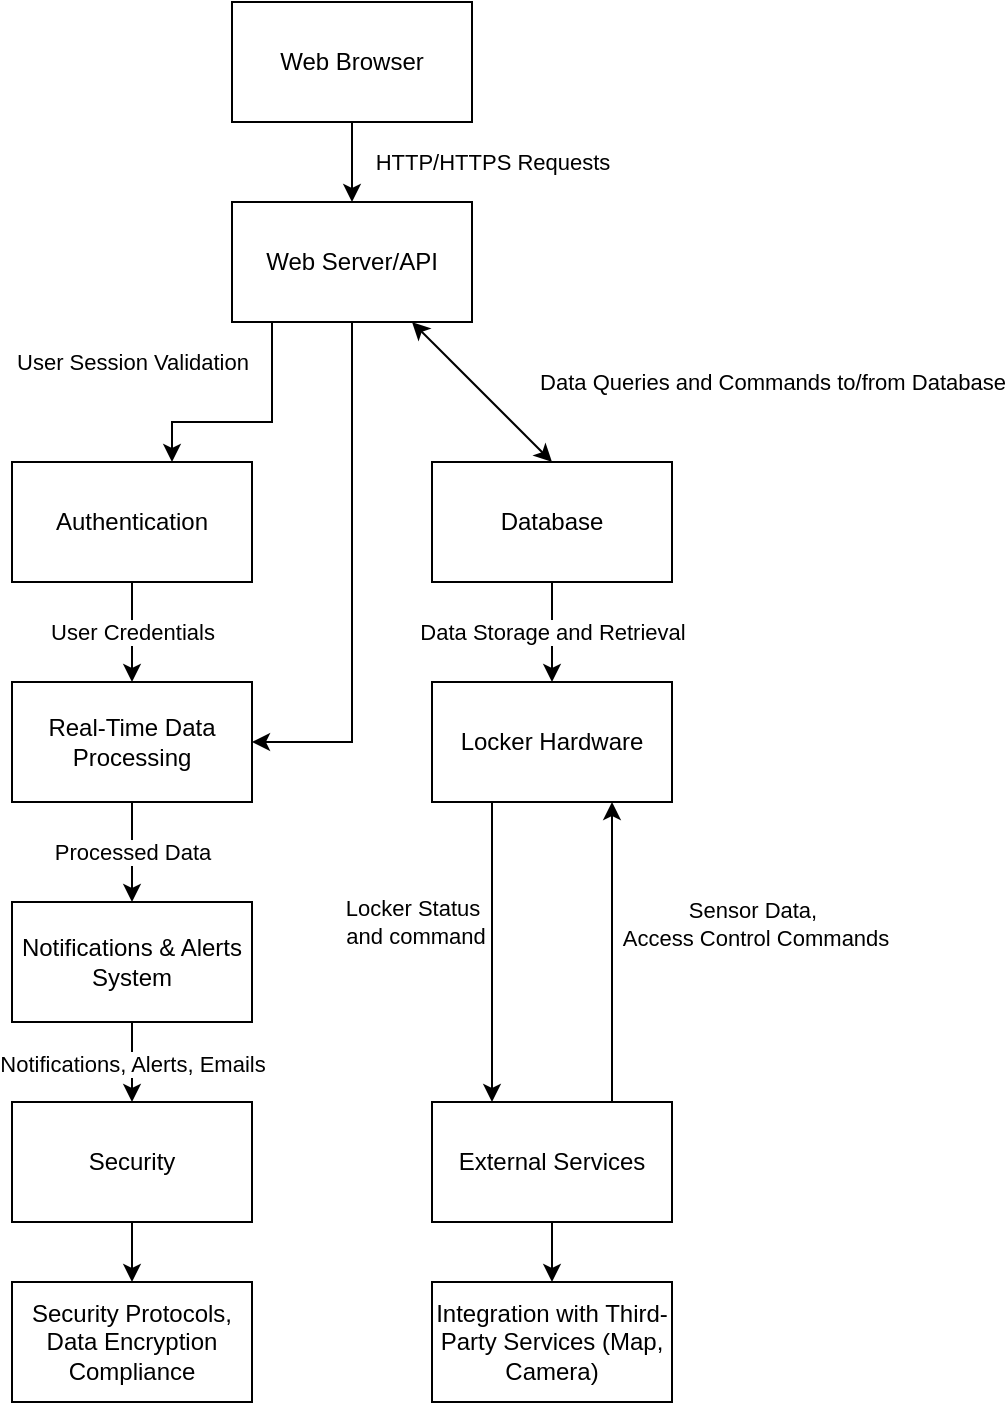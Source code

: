 <mxfile version="22.1.5" type="github">
  <diagram name="第 1 页" id="00KEmwRQzMvBNhWXRBMC">
    <mxGraphModel dx="1500" dy="790" grid="1" gridSize="10" guides="1" tooltips="1" connect="1" arrows="1" fold="1" page="1" pageScale="1" pageWidth="827" pageHeight="1169" math="0" shadow="0">
      <root>
        <mxCell id="0" />
        <mxCell id="1" parent="0" />
        <mxCell id="EZCdKVQnehtWbuovEvaA-34" value="HTTP/HTTPS Requests" style="edgeStyle=orthogonalEdgeStyle;rounded=0;orthogonalLoop=1;jettySize=auto;labelBorderColor=none;html=1;" edge="1" parent="1" source="EZCdKVQnehtWbuovEvaA-17" target="EZCdKVQnehtWbuovEvaA-33">
          <mxGeometry y="70" relative="1" as="geometry">
            <mxPoint as="offset" />
          </mxGeometry>
        </mxCell>
        <mxCell id="EZCdKVQnehtWbuovEvaA-17" value="Web Browser" style="rounded=0;whiteSpace=wrap;html=1;" vertex="1" parent="1">
          <mxGeometry x="340" y="50" width="120" height="60" as="geometry" />
        </mxCell>
        <mxCell id="EZCdKVQnehtWbuovEvaA-38" value="User Session Validation" style="edgeStyle=orthogonalEdgeStyle;rounded=0;orthogonalLoop=1;jettySize=auto;html=1;" edge="1" parent="1" source="EZCdKVQnehtWbuovEvaA-33" target="EZCdKVQnehtWbuovEvaA-37">
          <mxGeometry x="0.667" y="-36" relative="1" as="geometry">
            <Array as="points">
              <mxPoint x="360" y="260" />
              <mxPoint x="310" y="260" />
            </Array>
            <mxPoint x="16" y="-30" as="offset" />
          </mxGeometry>
        </mxCell>
        <mxCell id="EZCdKVQnehtWbuovEvaA-47" style="edgeStyle=orthogonalEdgeStyle;rounded=0;orthogonalLoop=1;jettySize=auto;html=1;exitX=0.5;exitY=1;exitDx=0;exitDy=0;entryX=1;entryY=0.5;entryDx=0;entryDy=0;" edge="1" parent="1" source="EZCdKVQnehtWbuovEvaA-33" target="EZCdKVQnehtWbuovEvaA-41">
          <mxGeometry relative="1" as="geometry">
            <mxPoint x="370" y="420" as="targetPoint" />
          </mxGeometry>
        </mxCell>
        <mxCell id="EZCdKVQnehtWbuovEvaA-33" value="Web Server/API" style="rounded=0;whiteSpace=wrap;html=1;" vertex="1" parent="1">
          <mxGeometry x="340" y="150" width="120" height="60" as="geometry" />
        </mxCell>
        <mxCell id="EZCdKVQnehtWbuovEvaA-42" value="User&amp;nbsp;Credentials" style="edgeStyle=orthogonalEdgeStyle;rounded=0;orthogonalLoop=1;jettySize=auto;html=1;" edge="1" parent="1" source="EZCdKVQnehtWbuovEvaA-37" target="EZCdKVQnehtWbuovEvaA-41">
          <mxGeometry relative="1" as="geometry" />
        </mxCell>
        <mxCell id="EZCdKVQnehtWbuovEvaA-37" value="Authentication" style="whiteSpace=wrap;html=1;rounded=0;" vertex="1" parent="1">
          <mxGeometry x="230" y="280" width="120" height="60" as="geometry" />
        </mxCell>
        <mxCell id="EZCdKVQnehtWbuovEvaA-44" value="Data Storage and Retrieval" style="edgeStyle=orthogonalEdgeStyle;rounded=0;orthogonalLoop=1;jettySize=auto;html=1;" edge="1" parent="1" source="EZCdKVQnehtWbuovEvaA-39" target="EZCdKVQnehtWbuovEvaA-43">
          <mxGeometry relative="1" as="geometry" />
        </mxCell>
        <mxCell id="EZCdKVQnehtWbuovEvaA-39" value="Database" style="rounded=0;whiteSpace=wrap;html=1;" vertex="1" parent="1">
          <mxGeometry x="440" y="280" width="120" height="60" as="geometry" />
        </mxCell>
        <mxCell id="EZCdKVQnehtWbuovEvaA-46" value="Processed Data" style="edgeStyle=orthogonalEdgeStyle;rounded=0;orthogonalLoop=1;jettySize=auto;html=1;" edge="1" parent="1" source="EZCdKVQnehtWbuovEvaA-41" target="EZCdKVQnehtWbuovEvaA-45">
          <mxGeometry relative="1" as="geometry" />
        </mxCell>
        <mxCell id="EZCdKVQnehtWbuovEvaA-41" value="Real-Time Data Processing" style="whiteSpace=wrap;html=1;rounded=0;" vertex="1" parent="1">
          <mxGeometry x="230" y="390" width="120" height="60" as="geometry" />
        </mxCell>
        <mxCell id="EZCdKVQnehtWbuovEvaA-52" value="" style="edgeStyle=orthogonalEdgeStyle;rounded=0;orthogonalLoop=1;jettySize=auto;html=1;" edge="1" parent="1" source="EZCdKVQnehtWbuovEvaA-43" target="EZCdKVQnehtWbuovEvaA-51">
          <mxGeometry relative="1" as="geometry">
            <Array as="points">
              <mxPoint x="470" y="530" />
              <mxPoint x="470" y="530" />
            </Array>
          </mxGeometry>
        </mxCell>
        <mxCell id="EZCdKVQnehtWbuovEvaA-56" value="Locker Status&lt;br&gt;&amp;nbsp;and command" style="edgeLabel;html=1;align=center;verticalAlign=middle;resizable=0;points=[];" vertex="1" connectable="0" parent="EZCdKVQnehtWbuovEvaA-52">
          <mxGeometry x="-0.205" y="1" relative="1" as="geometry">
            <mxPoint x="-41" as="offset" />
          </mxGeometry>
        </mxCell>
        <mxCell id="EZCdKVQnehtWbuovEvaA-43" value="Locker Hardware" style="rounded=0;whiteSpace=wrap;html=1;" vertex="1" parent="1">
          <mxGeometry x="440" y="390" width="120" height="60" as="geometry" />
        </mxCell>
        <mxCell id="EZCdKVQnehtWbuovEvaA-54" value="" style="edgeStyle=orthogonalEdgeStyle;rounded=0;orthogonalLoop=1;jettySize=auto;html=1;" edge="1" parent="1" source="EZCdKVQnehtWbuovEvaA-45" target="EZCdKVQnehtWbuovEvaA-53">
          <mxGeometry relative="1" as="geometry" />
        </mxCell>
        <mxCell id="EZCdKVQnehtWbuovEvaA-55" value="Notifications, Alerts, Emails" style="edgeLabel;html=1;align=center;verticalAlign=middle;resizable=0;points=[];" vertex="1" connectable="0" parent="EZCdKVQnehtWbuovEvaA-54">
          <mxGeometry x="0.053" relative="1" as="geometry">
            <mxPoint as="offset" />
          </mxGeometry>
        </mxCell>
        <mxCell id="EZCdKVQnehtWbuovEvaA-45" value="Notifications &amp; Alerts System" style="whiteSpace=wrap;html=1;rounded=0;" vertex="1" parent="1">
          <mxGeometry x="230" y="500" width="120" height="60" as="geometry" />
        </mxCell>
        <mxCell id="EZCdKVQnehtWbuovEvaA-50" value="Data Queries and Commands to/from Database" style="endArrow=classic;startArrow=classic;html=1;rounded=0;exitX=0.75;exitY=1;exitDx=0;exitDy=0;entryX=0.5;entryY=0;entryDx=0;entryDy=0;" edge="1" parent="1" source="EZCdKVQnehtWbuovEvaA-33" target="EZCdKVQnehtWbuovEvaA-39">
          <mxGeometry x="1" y="117" width="50" height="50" relative="1" as="geometry">
            <mxPoint x="450" y="250" as="sourcePoint" />
            <mxPoint x="500" y="200" as="targetPoint" />
            <mxPoint x="27" y="43" as="offset" />
          </mxGeometry>
        </mxCell>
        <mxCell id="EZCdKVQnehtWbuovEvaA-57" style="edgeStyle=orthogonalEdgeStyle;rounded=0;orthogonalLoop=1;jettySize=auto;html=1;exitX=0.75;exitY=0;exitDx=0;exitDy=0;entryX=0.75;entryY=1;entryDx=0;entryDy=0;" edge="1" parent="1" source="EZCdKVQnehtWbuovEvaA-51" target="EZCdKVQnehtWbuovEvaA-43">
          <mxGeometry relative="1" as="geometry" />
        </mxCell>
        <mxCell id="EZCdKVQnehtWbuovEvaA-58" value="Sensor Data,&lt;br&gt;&amp;nbsp;Access Control Commands" style="edgeLabel;html=1;align=center;verticalAlign=middle;resizable=0;points=[];" vertex="1" connectable="0" parent="EZCdKVQnehtWbuovEvaA-57">
          <mxGeometry x="0.134" relative="1" as="geometry">
            <mxPoint x="70" y="-4" as="offset" />
          </mxGeometry>
        </mxCell>
        <mxCell id="EZCdKVQnehtWbuovEvaA-62" value="" style="edgeStyle=orthogonalEdgeStyle;rounded=0;orthogonalLoop=1;jettySize=auto;html=1;" edge="1" parent="1" source="EZCdKVQnehtWbuovEvaA-51" target="EZCdKVQnehtWbuovEvaA-61">
          <mxGeometry relative="1" as="geometry" />
        </mxCell>
        <mxCell id="EZCdKVQnehtWbuovEvaA-51" value="External Services" style="rounded=0;whiteSpace=wrap;html=1;" vertex="1" parent="1">
          <mxGeometry x="440" y="600" width="120" height="60" as="geometry" />
        </mxCell>
        <mxCell id="EZCdKVQnehtWbuovEvaA-60" value="" style="edgeStyle=orthogonalEdgeStyle;rounded=0;orthogonalLoop=1;jettySize=auto;html=1;" edge="1" parent="1" source="EZCdKVQnehtWbuovEvaA-53" target="EZCdKVQnehtWbuovEvaA-59">
          <mxGeometry relative="1" as="geometry" />
        </mxCell>
        <mxCell id="EZCdKVQnehtWbuovEvaA-53" value="Security" style="whiteSpace=wrap;html=1;rounded=0;" vertex="1" parent="1">
          <mxGeometry x="230" y="600" width="120" height="60" as="geometry" />
        </mxCell>
        <mxCell id="EZCdKVQnehtWbuovEvaA-59" value="Security Protocols, Data Encryption Compliance" style="whiteSpace=wrap;html=1;rounded=0;" vertex="1" parent="1">
          <mxGeometry x="230" y="690" width="120" height="60" as="geometry" />
        </mxCell>
        <mxCell id="EZCdKVQnehtWbuovEvaA-61" value="Integration with Third-Party Services (Map, Camera)" style="whiteSpace=wrap;html=1;rounded=0;" vertex="1" parent="1">
          <mxGeometry x="440" y="690" width="120" height="60" as="geometry" />
        </mxCell>
      </root>
    </mxGraphModel>
  </diagram>
</mxfile>
